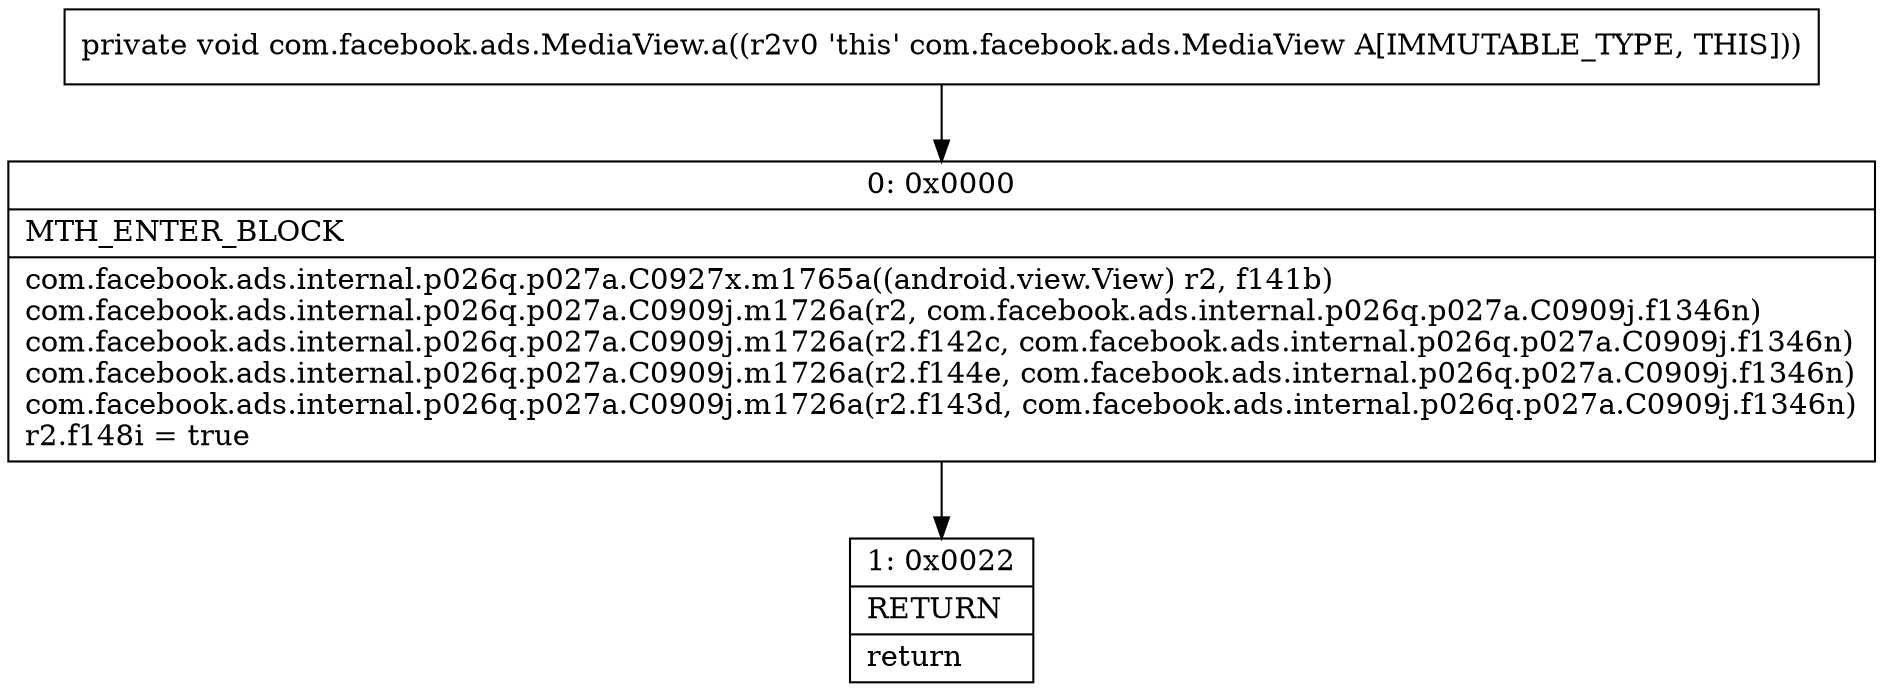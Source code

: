 digraph "CFG forcom.facebook.ads.MediaView.a()V" {
Node_0 [shape=record,label="{0\:\ 0x0000|MTH_ENTER_BLOCK\l|com.facebook.ads.internal.p026q.p027a.C0927x.m1765a((android.view.View) r2, f141b)\lcom.facebook.ads.internal.p026q.p027a.C0909j.m1726a(r2, com.facebook.ads.internal.p026q.p027a.C0909j.f1346n)\lcom.facebook.ads.internal.p026q.p027a.C0909j.m1726a(r2.f142c, com.facebook.ads.internal.p026q.p027a.C0909j.f1346n)\lcom.facebook.ads.internal.p026q.p027a.C0909j.m1726a(r2.f144e, com.facebook.ads.internal.p026q.p027a.C0909j.f1346n)\lcom.facebook.ads.internal.p026q.p027a.C0909j.m1726a(r2.f143d, com.facebook.ads.internal.p026q.p027a.C0909j.f1346n)\lr2.f148i = true\l}"];
Node_1 [shape=record,label="{1\:\ 0x0022|RETURN\l|return\l}"];
MethodNode[shape=record,label="{private void com.facebook.ads.MediaView.a((r2v0 'this' com.facebook.ads.MediaView A[IMMUTABLE_TYPE, THIS])) }"];
MethodNode -> Node_0;
Node_0 -> Node_1;
}

